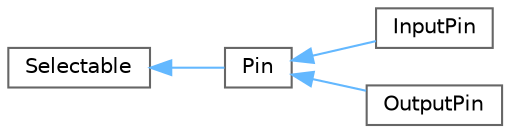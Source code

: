 digraph "Graphical Class Hierarchy"
{
 // LATEX_PDF_SIZE
  bgcolor="transparent";
  edge [fontname=Helvetica,fontsize=10,labelfontname=Helvetica,labelfontsize=10];
  node [fontname=Helvetica,fontsize=10,shape=box,height=0.2,width=0.4];
  rankdir="LR";
  Node0 [id="Node000000",label="Selectable",height=0.2,width=0.4,color="grey40", fillcolor="white", style="filled",URL="$dd/da1/class_selectable.html",tooltip="Abstract class for \"selectable\" things."];
  Node0 -> Node1 [id="edge168_Node000000_Node000001",dir="back",color="steelblue1",style="solid",tooltip=" "];
  Node1 [id="Node000001",label="Pin",height=0.2,width=0.4,color="grey40", fillcolor="white", style="filled",URL="$d7/d68/class_pin.html",tooltip="Naive fallback solution for low level pin access."];
  Node1 -> Node2 [id="edge169_Node000001_Node000002",dir="back",color="steelblue1",style="solid",tooltip=" "];
  Node2 [id="Node000002",label="InputPin",height=0.2,width=0.4,color="grey40", fillcolor="white", style="filled",URL="$d8/dd7/class_input_pin.html",tooltip="I/O pin initially set to INPUT."];
  Node1 -> Node3 [id="edge170_Node000001_Node000003",dir="back",color="steelblue1",style="solid",tooltip=" "];
  Node3 [id="Node000003",label="OutputPin",height=0.2,width=0.4,color="grey40", fillcolor="white", style="filled",URL="$d6/db0/class_output_pin.html",tooltip="I/O pin initially set to OUTPUT."];
}
